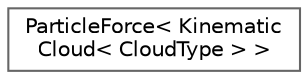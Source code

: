 digraph "Graphical Class Hierarchy"
{
 // LATEX_PDF_SIZE
  bgcolor="transparent";
  edge [fontname=Helvetica,fontsize=10,labelfontname=Helvetica,labelfontsize=10];
  node [fontname=Helvetica,fontsize=10,shape=box,height=0.2,width=0.4];
  rankdir="LR";
  Node0 [id="Node000000",label="ParticleForce\< Kinematic\lCloud\< CloudType \> \>",height=0.2,width=0.4,color="grey40", fillcolor="white", style="filled",URL="$classFoam_1_1ParticleForce.html",tooltip=" "];
}
